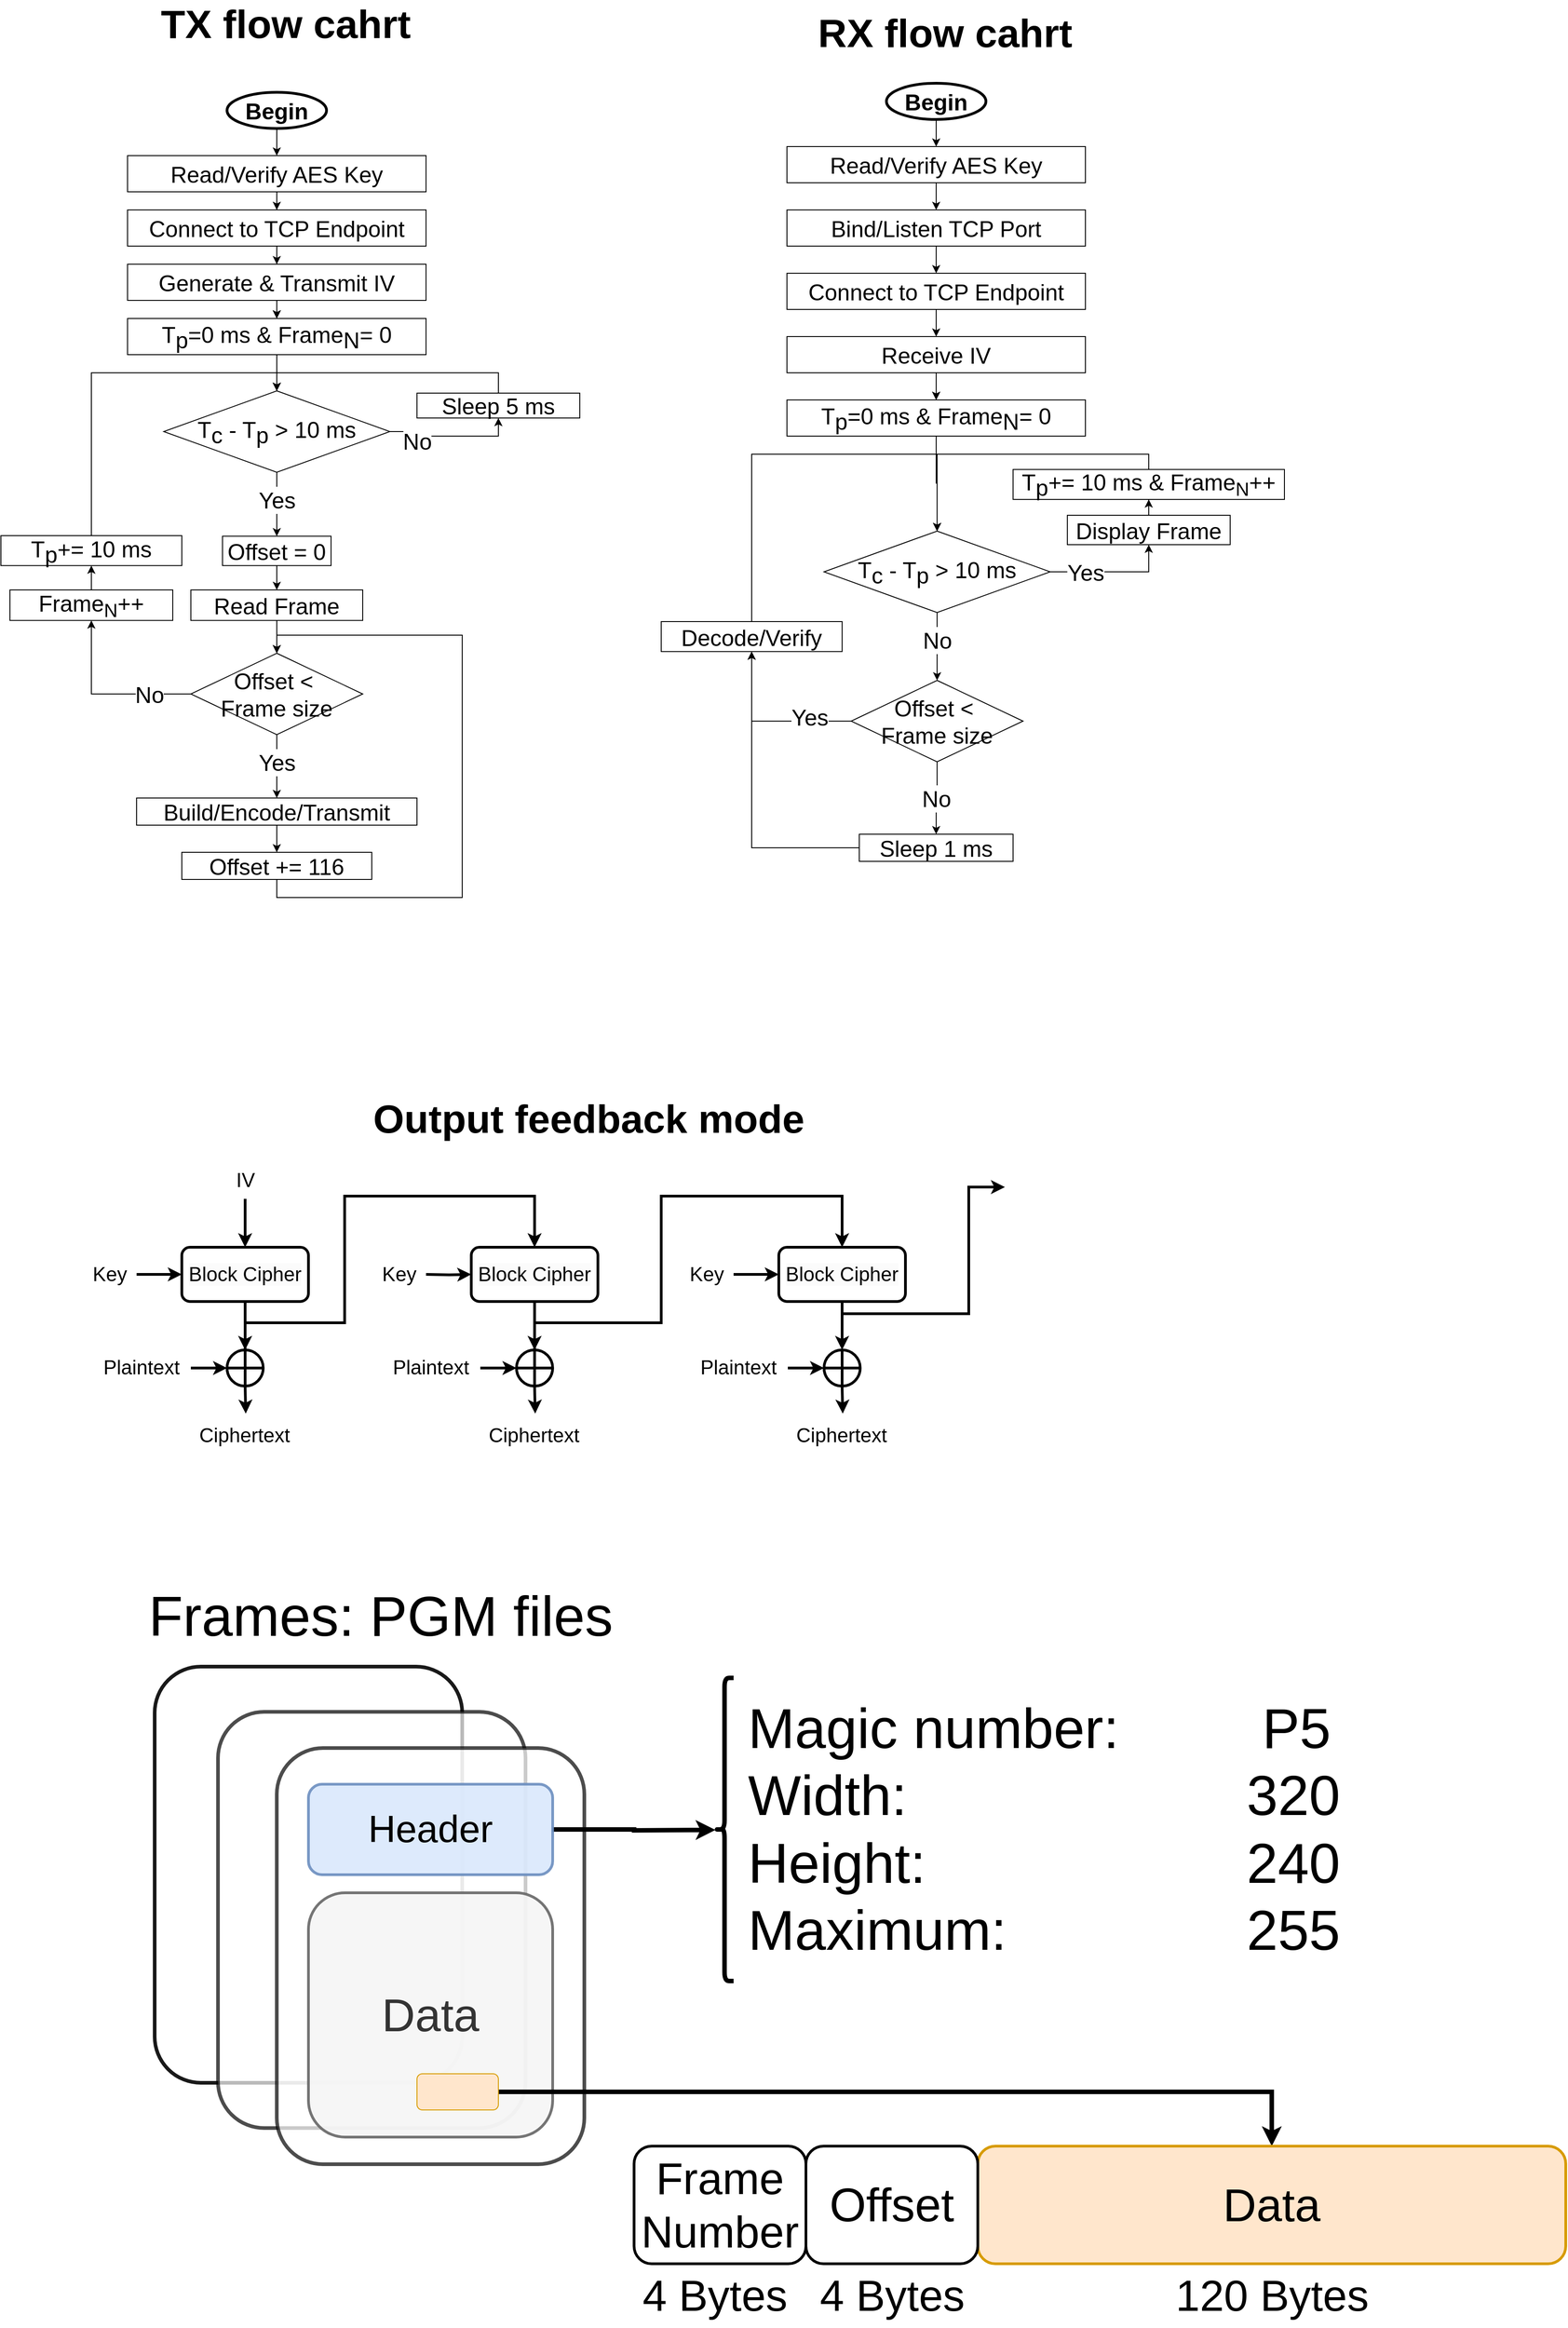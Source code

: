 <mxfile version="24.6.2" type="github">
  <diagram id="C5RBs43oDa-KdzZeNtuy" name="Page-1">
    <mxGraphModel dx="3280" dy="3252" grid="1" gridSize="10" guides="1" tooltips="1" connect="1" arrows="1" fold="1" page="1" pageScale="1" pageWidth="827" pageHeight="1169" math="0" shadow="0">
      <root>
        <mxCell id="WIyWlLk6GJQsqaUBKTNV-0" />
        <mxCell id="WIyWlLk6GJQsqaUBKTNV-1" parent="WIyWlLk6GJQsqaUBKTNV-0" />
        <mxCell id="9ebifKDBvj5PMloUpHeM-3" value="" style="edgeStyle=orthogonalEdgeStyle;rounded=0;orthogonalLoop=1;jettySize=auto;html=1;fontSize=25;" edge="1" parent="WIyWlLk6GJQsqaUBKTNV-1" source="9ebifKDBvj5PMloUpHeM-1" target="9ebifKDBvj5PMloUpHeM-2">
          <mxGeometry relative="1" as="geometry" />
        </mxCell>
        <mxCell id="9ebifKDBvj5PMloUpHeM-1" value="&lt;b&gt;Begin&lt;/b&gt;" style="ellipse;whiteSpace=wrap;html=1;fontSize=25;strokeWidth=3;" vertex="1" parent="WIyWlLk6GJQsqaUBKTNV-1">
          <mxGeometry x="470" y="-20" width="110" height="40" as="geometry" />
        </mxCell>
        <mxCell id="9ebifKDBvj5PMloUpHeM-5" value="" style="edgeStyle=orthogonalEdgeStyle;rounded=0;orthogonalLoop=1;jettySize=auto;html=1;fontSize=25;" edge="1" parent="WIyWlLk6GJQsqaUBKTNV-1" source="9ebifKDBvj5PMloUpHeM-2" target="9ebifKDBvj5PMloUpHeM-4">
          <mxGeometry relative="1" as="geometry" />
        </mxCell>
        <mxCell id="9ebifKDBvj5PMloUpHeM-2" value="Read/Verify AES Key" style="whiteSpace=wrap;html=1;fontSize=25;" vertex="1" parent="WIyWlLk6GJQsqaUBKTNV-1">
          <mxGeometry x="360" y="50" width="330" height="40" as="geometry" />
        </mxCell>
        <mxCell id="9ebifKDBvj5PMloUpHeM-8" value="" style="edgeStyle=orthogonalEdgeStyle;rounded=0;orthogonalLoop=1;jettySize=auto;html=1;fontSize=25;" edge="1" parent="WIyWlLk6GJQsqaUBKTNV-1" source="9ebifKDBvj5PMloUpHeM-4" target="9ebifKDBvj5PMloUpHeM-7">
          <mxGeometry relative="1" as="geometry" />
        </mxCell>
        <mxCell id="9ebifKDBvj5PMloUpHeM-4" value="Connect to TCP Endpoint" style="whiteSpace=wrap;html=1;fontSize=25;" vertex="1" parent="WIyWlLk6GJQsqaUBKTNV-1">
          <mxGeometry x="360" y="110" width="330" height="40" as="geometry" />
        </mxCell>
        <mxCell id="9ebifKDBvj5PMloUpHeM-10" value="" style="edgeStyle=orthogonalEdgeStyle;rounded=0;orthogonalLoop=1;jettySize=auto;html=1;fontSize=25;" edge="1" parent="WIyWlLk6GJQsqaUBKTNV-1" source="9ebifKDBvj5PMloUpHeM-7" target="9ebifKDBvj5PMloUpHeM-9">
          <mxGeometry relative="1" as="geometry" />
        </mxCell>
        <mxCell id="9ebifKDBvj5PMloUpHeM-37" value="" style="edgeStyle=orthogonalEdgeStyle;rounded=0;orthogonalLoop=1;jettySize=auto;html=1;fontSize=25;" edge="1" parent="WIyWlLk6GJQsqaUBKTNV-1" source="9ebifKDBvj5PMloUpHeM-7" target="9ebifKDBvj5PMloUpHeM-9">
          <mxGeometry relative="1" as="geometry" />
        </mxCell>
        <mxCell id="9ebifKDBvj5PMloUpHeM-7" value="&lt;div style=&quot;font-size: 25px;&quot;&gt;Generate &amp;amp; Transmit IV&lt;br style=&quot;font-size: 25px;&quot;&gt;&lt;/div&gt;" style="whiteSpace=wrap;html=1;fontSize=25;" vertex="1" parent="WIyWlLk6GJQsqaUBKTNV-1">
          <mxGeometry x="360" y="170" width="330" height="40" as="geometry" />
        </mxCell>
        <mxCell id="9ebifKDBvj5PMloUpHeM-12" value="" style="edgeStyle=orthogonalEdgeStyle;rounded=0;orthogonalLoop=1;jettySize=auto;html=1;fontSize=25;" edge="1" parent="WIyWlLk6GJQsqaUBKTNV-1" source="9ebifKDBvj5PMloUpHeM-9" target="9ebifKDBvj5PMloUpHeM-11">
          <mxGeometry relative="1" as="geometry" />
        </mxCell>
        <mxCell id="9ebifKDBvj5PMloUpHeM-9" value="T&lt;sub style=&quot;font-size: 25px;&quot;&gt;p&lt;/sub&gt;=0 ms &amp;amp; Frame&lt;sub style=&quot;font-size: 25px;&quot;&gt;N&lt;/sub&gt;= 0" style="whiteSpace=wrap;html=1;fontSize=25;" vertex="1" parent="WIyWlLk6GJQsqaUBKTNV-1">
          <mxGeometry x="360" y="230" width="330" height="40" as="geometry" />
        </mxCell>
        <mxCell id="9ebifKDBvj5PMloUpHeM-15" value="" style="edgeStyle=orthogonalEdgeStyle;rounded=0;orthogonalLoop=1;jettySize=auto;html=1;entryX=0.5;entryY=1;entryDx=0;entryDy=0;fontSize=25;" edge="1" parent="WIyWlLk6GJQsqaUBKTNV-1" source="9ebifKDBvj5PMloUpHeM-11" target="9ebifKDBvj5PMloUpHeM-14">
          <mxGeometry relative="1" as="geometry" />
        </mxCell>
        <mxCell id="9ebifKDBvj5PMloUpHeM-41" style="edgeStyle=orthogonalEdgeStyle;rounded=0;orthogonalLoop=1;jettySize=auto;html=1;exitX=0.5;exitY=1;exitDx=0;exitDy=0;" edge="1" parent="WIyWlLk6GJQsqaUBKTNV-1" source="9ebifKDBvj5PMloUpHeM-11" target="9ebifKDBvj5PMloUpHeM-17">
          <mxGeometry relative="1" as="geometry" />
        </mxCell>
        <mxCell id="9ebifKDBvj5PMloUpHeM-11" value="&lt;font style=&quot;font-size: 25px;&quot;&gt;T&lt;sub style=&quot;font-size: 25px;&quot;&gt;c&amp;nbsp;&lt;/sub&gt;- T&lt;sub style=&quot;font-size: 25px;&quot;&gt;p&amp;nbsp;&lt;/sub&gt;&amp;gt; 10 ms&lt;/font&gt;" style="rhombus;whiteSpace=wrap;html=1;fontSize=25;" vertex="1" parent="WIyWlLk6GJQsqaUBKTNV-1">
          <mxGeometry x="400" y="310" width="250" height="90" as="geometry" />
        </mxCell>
        <mxCell id="9ebifKDBvj5PMloUpHeM-16" style="edgeStyle=orthogonalEdgeStyle;rounded=0;orthogonalLoop=1;jettySize=auto;html=1;entryX=0.5;entryY=0;entryDx=0;entryDy=0;fontSize=25;exitX=0.5;exitY=0;exitDx=0;exitDy=0;" edge="1" parent="WIyWlLk6GJQsqaUBKTNV-1" source="9ebifKDBvj5PMloUpHeM-14" target="9ebifKDBvj5PMloUpHeM-11">
          <mxGeometry relative="1" as="geometry">
            <mxPoint x="530" y="290" as="targetPoint" />
            <Array as="points">
              <mxPoint x="770" y="290" />
              <mxPoint x="525" y="290" />
            </Array>
          </mxGeometry>
        </mxCell>
        <mxCell id="9ebifKDBvj5PMloUpHeM-14" value="Sleep 5 ms" style="whiteSpace=wrap;html=1;fontSize=25;" vertex="1" parent="WIyWlLk6GJQsqaUBKTNV-1">
          <mxGeometry x="680" y="312.5" width="180" height="27.5" as="geometry" />
        </mxCell>
        <mxCell id="9ebifKDBvj5PMloUpHeM-20" value="" style="edgeStyle=orthogonalEdgeStyle;rounded=0;orthogonalLoop=1;jettySize=auto;html=1;fontSize=25;" edge="1" parent="WIyWlLk6GJQsqaUBKTNV-1" source="9ebifKDBvj5PMloUpHeM-17" target="9ebifKDBvj5PMloUpHeM-19">
          <mxGeometry relative="1" as="geometry" />
        </mxCell>
        <mxCell id="9ebifKDBvj5PMloUpHeM-17" value="Offset = 0" style="whiteSpace=wrap;html=1;fontSize=25;" vertex="1" parent="WIyWlLk6GJQsqaUBKTNV-1">
          <mxGeometry x="465" y="470.63" width="120" height="32.5" as="geometry" />
        </mxCell>
        <mxCell id="9ebifKDBvj5PMloUpHeM-22" value="" style="edgeStyle=orthogonalEdgeStyle;rounded=0;orthogonalLoop=1;jettySize=auto;html=1;fontSize=25;" edge="1" parent="WIyWlLk6GJQsqaUBKTNV-1" source="9ebifKDBvj5PMloUpHeM-19" target="9ebifKDBvj5PMloUpHeM-21">
          <mxGeometry relative="1" as="geometry" />
        </mxCell>
        <mxCell id="9ebifKDBvj5PMloUpHeM-19" value="Read Frame" style="whiteSpace=wrap;html=1;fontSize=25;" vertex="1" parent="WIyWlLk6GJQsqaUBKTNV-1">
          <mxGeometry x="430" y="530" width="190" height="33.75" as="geometry" />
        </mxCell>
        <mxCell id="9ebifKDBvj5PMloUpHeM-24" value="" style="edgeStyle=orthogonalEdgeStyle;rounded=0;orthogonalLoop=1;jettySize=auto;html=1;entryX=0.5;entryY=1;entryDx=0;entryDy=0;fontSize=25;" edge="1" parent="WIyWlLk6GJQsqaUBKTNV-1" source="9ebifKDBvj5PMloUpHeM-21" target="9ebifKDBvj5PMloUpHeM-23">
          <mxGeometry relative="1" as="geometry" />
        </mxCell>
        <mxCell id="9ebifKDBvj5PMloUpHeM-29" value="" style="edgeStyle=orthogonalEdgeStyle;rounded=0;orthogonalLoop=1;jettySize=auto;html=1;fontSize=25;" edge="1" parent="WIyWlLk6GJQsqaUBKTNV-1" source="9ebifKDBvj5PMloUpHeM-21" target="9ebifKDBvj5PMloUpHeM-28">
          <mxGeometry relative="1" as="geometry" />
        </mxCell>
        <mxCell id="9ebifKDBvj5PMloUpHeM-21" value="Offset &amp;lt;&amp;nbsp;&lt;div&gt;Frame size&lt;/div&gt;" style="rhombus;whiteSpace=wrap;html=1;fontSize=25;" vertex="1" parent="WIyWlLk6GJQsqaUBKTNV-1">
          <mxGeometry x="430" y="600" width="190" height="90" as="geometry" />
        </mxCell>
        <mxCell id="9ebifKDBvj5PMloUpHeM-26" value="" style="edgeStyle=orthogonalEdgeStyle;rounded=0;orthogonalLoop=1;jettySize=auto;html=1;fontSize=25;" edge="1" parent="WIyWlLk6GJQsqaUBKTNV-1" source="9ebifKDBvj5PMloUpHeM-23" target="9ebifKDBvj5PMloUpHeM-25">
          <mxGeometry relative="1" as="geometry" />
        </mxCell>
        <mxCell id="9ebifKDBvj5PMloUpHeM-23" value="Frame&lt;span style=&quot;font-size: 25px;&quot;&gt;&lt;sub&gt;N&lt;/sub&gt;&lt;/span&gt;++" style="whiteSpace=wrap;html=1;fontSize=25;" vertex="1" parent="WIyWlLk6GJQsqaUBKTNV-1">
          <mxGeometry x="230" y="530" width="180" height="33.75" as="geometry" />
        </mxCell>
        <mxCell id="9ebifKDBvj5PMloUpHeM-27" style="edgeStyle=orthogonalEdgeStyle;rounded=0;orthogonalLoop=1;jettySize=auto;html=1;entryX=0.5;entryY=0;entryDx=0;entryDy=0;exitX=0.5;exitY=0;exitDx=0;exitDy=0;fontSize=25;" edge="1" parent="WIyWlLk6GJQsqaUBKTNV-1" source="9ebifKDBvj5PMloUpHeM-25" target="9ebifKDBvj5PMloUpHeM-11">
          <mxGeometry relative="1" as="geometry">
            <Array as="points">
              <mxPoint x="320" y="290" />
              <mxPoint x="525" y="290" />
            </Array>
          </mxGeometry>
        </mxCell>
        <mxCell id="9ebifKDBvj5PMloUpHeM-25" value="T&lt;sub style=&quot;font-size: 25px;&quot;&gt;p&lt;/sub&gt;+= 10 ms" style="whiteSpace=wrap;html=1;fontSize=25;" vertex="1" parent="WIyWlLk6GJQsqaUBKTNV-1">
          <mxGeometry x="220" y="470" width="200" height="33.13" as="geometry" />
        </mxCell>
        <mxCell id="9ebifKDBvj5PMloUpHeM-31" value="" style="edgeStyle=orthogonalEdgeStyle;rounded=0;orthogonalLoop=1;jettySize=auto;html=1;fontSize=25;" edge="1" parent="WIyWlLk6GJQsqaUBKTNV-1" source="9ebifKDBvj5PMloUpHeM-28" target="9ebifKDBvj5PMloUpHeM-30">
          <mxGeometry relative="1" as="geometry" />
        </mxCell>
        <mxCell id="9ebifKDBvj5PMloUpHeM-28" value="Build/Encode/Transmit" style="whiteSpace=wrap;html=1;fontSize=25;" vertex="1" parent="WIyWlLk6GJQsqaUBKTNV-1">
          <mxGeometry x="370" y="760" width="310" height="30" as="geometry" />
        </mxCell>
        <mxCell id="9ebifKDBvj5PMloUpHeM-32" style="edgeStyle=orthogonalEdgeStyle;rounded=0;orthogonalLoop=1;jettySize=auto;html=1;entryX=0.5;entryY=0;entryDx=0;entryDy=0;fontSize=25;exitX=0.5;exitY=1;exitDx=0;exitDy=0;" edge="1" parent="WIyWlLk6GJQsqaUBKTNV-1" source="9ebifKDBvj5PMloUpHeM-30" target="9ebifKDBvj5PMloUpHeM-21">
          <mxGeometry relative="1" as="geometry">
            <Array as="points">
              <mxPoint x="525" y="870" />
              <mxPoint x="730" y="870" />
              <mxPoint x="730" y="580" />
              <mxPoint x="525" y="580" />
            </Array>
          </mxGeometry>
        </mxCell>
        <mxCell id="9ebifKDBvj5PMloUpHeM-30" value="Offset += 116" style="whiteSpace=wrap;html=1;fontSize=25;" vertex="1" parent="WIyWlLk6GJQsqaUBKTNV-1">
          <mxGeometry x="420" y="820" width="210" height="30" as="geometry" />
        </mxCell>
        <mxCell id="9ebifKDBvj5PMloUpHeM-33" value="No" style="text;html=1;align=center;verticalAlign=middle;resizable=0;points=[];autosize=1;strokeColor=none;fillColor=none;fontSize=25;labelBackgroundColor=default;" vertex="1" parent="WIyWlLk6GJQsqaUBKTNV-1">
          <mxGeometry x="354" y="625" width="60" height="40" as="geometry" />
        </mxCell>
        <mxCell id="9ebifKDBvj5PMloUpHeM-34" value="&lt;font style=&quot;font-size: 25px;&quot;&gt;No&lt;/font&gt;" style="text;html=1;align=center;verticalAlign=middle;resizable=0;points=[];autosize=1;strokeColor=none;fillColor=none;fontSize=25;labelBackgroundColor=default;" vertex="1" parent="WIyWlLk6GJQsqaUBKTNV-1">
          <mxGeometry x="650" y="345" width="60" height="40" as="geometry" />
        </mxCell>
        <mxCell id="9ebifKDBvj5PMloUpHeM-36" value="Yes" style="text;html=1;align=center;verticalAlign=middle;resizable=0;points=[];autosize=1;strokeColor=none;fillColor=none;fontSize=25;labelBackgroundColor=default;" vertex="1" parent="WIyWlLk6GJQsqaUBKTNV-1">
          <mxGeometry x="495" y="700" width="60" height="40" as="geometry" />
        </mxCell>
        <mxCell id="9ebifKDBvj5PMloUpHeM-35" value="&lt;font style=&quot;font-size: 25px;&quot;&gt;Yes&lt;/font&gt;" style="text;html=1;align=center;verticalAlign=middle;resizable=0;points=[];autosize=1;strokeColor=none;fillColor=none;fontSize=25;labelBackgroundColor=default;" vertex="1" parent="WIyWlLk6GJQsqaUBKTNV-1">
          <mxGeometry x="495" y="410" width="60" height="40" as="geometry" />
        </mxCell>
        <mxCell id="9ebifKDBvj5PMloUpHeM-42" value="&lt;font style=&quot;font-size: 44px;&quot;&gt;&lt;b&gt;TX flow cahrt&lt;/b&gt;&lt;/font&gt;" style="text;html=1;align=center;verticalAlign=middle;whiteSpace=wrap;rounded=0;" vertex="1" parent="WIyWlLk6GJQsqaUBKTNV-1">
          <mxGeometry x="370" y="-110" width="330" height="30" as="geometry" />
        </mxCell>
        <mxCell id="9ebifKDBvj5PMloUpHeM-43" value="" style="edgeStyle=orthogonalEdgeStyle;rounded=0;orthogonalLoop=1;jettySize=auto;html=1;fontSize=25;" edge="1" parent="WIyWlLk6GJQsqaUBKTNV-1" source="9ebifKDBvj5PMloUpHeM-44" target="9ebifKDBvj5PMloUpHeM-46">
          <mxGeometry relative="1" as="geometry" />
        </mxCell>
        <mxCell id="9ebifKDBvj5PMloUpHeM-44" value="&lt;b&gt;Begin&lt;/b&gt;" style="ellipse;whiteSpace=wrap;html=1;fontSize=25;strokeWidth=3;" vertex="1" parent="WIyWlLk6GJQsqaUBKTNV-1">
          <mxGeometry x="1199" y="-30" width="110" height="40" as="geometry" />
        </mxCell>
        <mxCell id="9ebifKDBvj5PMloUpHeM-83" value="" style="edgeStyle=orthogonalEdgeStyle;rounded=0;orthogonalLoop=1;jettySize=auto;html=1;" edge="1" parent="WIyWlLk6GJQsqaUBKTNV-1" source="9ebifKDBvj5PMloUpHeM-46" target="9ebifKDBvj5PMloUpHeM-82">
          <mxGeometry relative="1" as="geometry" />
        </mxCell>
        <mxCell id="9ebifKDBvj5PMloUpHeM-46" value="Read/Verify AES Key" style="whiteSpace=wrap;html=1;fontSize=25;" vertex="1" parent="WIyWlLk6GJQsqaUBKTNV-1">
          <mxGeometry x="1089" y="40" width="330" height="40" as="geometry" />
        </mxCell>
        <mxCell id="9ebifKDBvj5PMloUpHeM-47" value="" style="edgeStyle=orthogonalEdgeStyle;rounded=0;orthogonalLoop=1;jettySize=auto;html=1;fontSize=25;" edge="1" parent="WIyWlLk6GJQsqaUBKTNV-1" source="9ebifKDBvj5PMloUpHeM-48" target="9ebifKDBvj5PMloUpHeM-51">
          <mxGeometry relative="1" as="geometry" />
        </mxCell>
        <mxCell id="9ebifKDBvj5PMloUpHeM-48" value="Connect to TCP Endpoint" style="whiteSpace=wrap;html=1;fontSize=25;" vertex="1" parent="WIyWlLk6GJQsqaUBKTNV-1">
          <mxGeometry x="1089" y="180" width="330" height="40" as="geometry" />
        </mxCell>
        <mxCell id="9ebifKDBvj5PMloUpHeM-49" value="" style="edgeStyle=orthogonalEdgeStyle;rounded=0;orthogonalLoop=1;jettySize=auto;html=1;fontSize=25;" edge="1" parent="WIyWlLk6GJQsqaUBKTNV-1" source="9ebifKDBvj5PMloUpHeM-51" target="9ebifKDBvj5PMloUpHeM-53">
          <mxGeometry relative="1" as="geometry" />
        </mxCell>
        <mxCell id="9ebifKDBvj5PMloUpHeM-50" value="" style="edgeStyle=orthogonalEdgeStyle;rounded=0;orthogonalLoop=1;jettySize=auto;html=1;fontSize=25;" edge="1" parent="WIyWlLk6GJQsqaUBKTNV-1" source="9ebifKDBvj5PMloUpHeM-51" target="9ebifKDBvj5PMloUpHeM-53">
          <mxGeometry relative="1" as="geometry" />
        </mxCell>
        <mxCell id="9ebifKDBvj5PMloUpHeM-51" value="&lt;div style=&quot;font-size: 25px;&quot;&gt;Receive IV&lt;br style=&quot;font-size: 25px;&quot;&gt;&lt;/div&gt;" style="whiteSpace=wrap;html=1;fontSize=25;" vertex="1" parent="WIyWlLk6GJQsqaUBKTNV-1">
          <mxGeometry x="1089" y="250" width="330" height="40" as="geometry" />
        </mxCell>
        <mxCell id="9ebifKDBvj5PMloUpHeM-52" value="" style="edgeStyle=orthogonalEdgeStyle;rounded=0;orthogonalLoop=1;jettySize=auto;html=1;fontSize=25;" edge="1" parent="WIyWlLk6GJQsqaUBKTNV-1" source="9ebifKDBvj5PMloUpHeM-53" target="9ebifKDBvj5PMloUpHeM-56">
          <mxGeometry relative="1" as="geometry">
            <Array as="points">
              <mxPoint x="1254" y="412" />
              <mxPoint x="1255" y="412" />
            </Array>
          </mxGeometry>
        </mxCell>
        <mxCell id="9ebifKDBvj5PMloUpHeM-53" value="T&lt;sub style=&quot;font-size: 25px;&quot;&gt;p&lt;/sub&gt;=0 ms &amp;amp; Frame&lt;sub style=&quot;font-size: 25px;&quot;&gt;N&lt;/sub&gt;= 0" style="whiteSpace=wrap;html=1;fontSize=25;" vertex="1" parent="WIyWlLk6GJQsqaUBKTNV-1">
          <mxGeometry x="1089" y="320" width="330" height="40" as="geometry" />
        </mxCell>
        <mxCell id="9ebifKDBvj5PMloUpHeM-54" value="" style="edgeStyle=orthogonalEdgeStyle;rounded=0;orthogonalLoop=1;jettySize=auto;html=1;entryX=0.5;entryY=1;entryDx=0;entryDy=0;fontSize=25;" edge="1" parent="WIyWlLk6GJQsqaUBKTNV-1" source="9ebifKDBvj5PMloUpHeM-56" target="9ebifKDBvj5PMloUpHeM-58">
          <mxGeometry relative="1" as="geometry" />
        </mxCell>
        <mxCell id="9ebifKDBvj5PMloUpHeM-55" style="edgeStyle=orthogonalEdgeStyle;rounded=0;orthogonalLoop=1;jettySize=auto;html=1;exitX=0.5;exitY=1;exitDx=0;exitDy=0;entryX=0.5;entryY=0;entryDx=0;entryDy=0;" edge="1" parent="WIyWlLk6GJQsqaUBKTNV-1" source="9ebifKDBvj5PMloUpHeM-56" target="9ebifKDBvj5PMloUpHeM-65">
          <mxGeometry relative="1" as="geometry">
            <mxPoint x="1255" y="625.63" as="targetPoint" />
          </mxGeometry>
        </mxCell>
        <mxCell id="9ebifKDBvj5PMloUpHeM-56" value="&lt;font style=&quot;font-size: 25px;&quot;&gt;T&lt;sub style=&quot;font-size: 25px;&quot;&gt;c&amp;nbsp;&lt;/sub&gt;- T&lt;sub style=&quot;font-size: 25px;&quot;&gt;p&amp;nbsp;&lt;/sub&gt;&amp;gt; 10 ms&lt;/font&gt;" style="rhombus;whiteSpace=wrap;html=1;fontSize=25;" vertex="1" parent="WIyWlLk6GJQsqaUBKTNV-1">
          <mxGeometry x="1130" y="465" width="250" height="90" as="geometry" />
        </mxCell>
        <mxCell id="9ebifKDBvj5PMloUpHeM-57" style="edgeStyle=orthogonalEdgeStyle;rounded=0;orthogonalLoop=1;jettySize=auto;html=1;entryX=0.5;entryY=0;entryDx=0;entryDy=0;fontSize=25;exitX=0.5;exitY=0;exitDx=0;exitDy=0;" edge="1" parent="WIyWlLk6GJQsqaUBKTNV-1" source="9ebifKDBvj5PMloUpHeM-86" target="9ebifKDBvj5PMloUpHeM-56">
          <mxGeometry relative="1" as="geometry">
            <mxPoint x="1260" y="445" as="targetPoint" />
            <Array as="points">
              <mxPoint x="1489" y="380" />
              <mxPoint x="1255" y="380" />
            </Array>
          </mxGeometry>
        </mxCell>
        <mxCell id="9ebifKDBvj5PMloUpHeM-88" value="" style="edgeStyle=orthogonalEdgeStyle;rounded=0;orthogonalLoop=1;jettySize=auto;html=1;" edge="1" parent="WIyWlLk6GJQsqaUBKTNV-1" source="9ebifKDBvj5PMloUpHeM-58" target="9ebifKDBvj5PMloUpHeM-86">
          <mxGeometry relative="1" as="geometry" />
        </mxCell>
        <mxCell id="9ebifKDBvj5PMloUpHeM-58" value="Display Frame" style="whiteSpace=wrap;html=1;fontSize=25;" vertex="1" parent="WIyWlLk6GJQsqaUBKTNV-1">
          <mxGeometry x="1399" y="447.5" width="180" height="32.5" as="geometry" />
        </mxCell>
        <mxCell id="9ebifKDBvj5PMloUpHeM-61" value="" style="edgeStyle=orthogonalEdgeStyle;rounded=0;orthogonalLoop=1;jettySize=auto;html=1;fontSize=25;" edge="1" parent="WIyWlLk6GJQsqaUBKTNV-1" target="9ebifKDBvj5PMloUpHeM-65">
          <mxGeometry relative="1" as="geometry">
            <mxPoint x="1255" y="718.75" as="sourcePoint" />
          </mxGeometry>
        </mxCell>
        <mxCell id="9ebifKDBvj5PMloUpHeM-64" value="" style="edgeStyle=orthogonalEdgeStyle;rounded=0;orthogonalLoop=1;jettySize=auto;html=1;fontSize=25;" edge="1" parent="WIyWlLk6GJQsqaUBKTNV-1" source="9ebifKDBvj5PMloUpHeM-65" target="9ebifKDBvj5PMloUpHeM-71">
          <mxGeometry relative="1" as="geometry" />
        </mxCell>
        <mxCell id="9ebifKDBvj5PMloUpHeM-89" style="edgeStyle=orthogonalEdgeStyle;rounded=0;orthogonalLoop=1;jettySize=auto;html=1;exitX=0;exitY=0.5;exitDx=0;exitDy=0;entryX=0.5;entryY=1;entryDx=0;entryDy=0;" edge="1" parent="WIyWlLk6GJQsqaUBKTNV-1" source="9ebifKDBvj5PMloUpHeM-65" target="9ebifKDBvj5PMloUpHeM-69">
          <mxGeometry relative="1" as="geometry" />
        </mxCell>
        <mxCell id="9ebifKDBvj5PMloUpHeM-65" value="Offset &amp;lt;&amp;nbsp;&lt;div&gt;Frame size&lt;/div&gt;" style="rhombus;whiteSpace=wrap;html=1;fontSize=25;" vertex="1" parent="WIyWlLk6GJQsqaUBKTNV-1">
          <mxGeometry x="1160" y="630" width="190" height="90" as="geometry" />
        </mxCell>
        <mxCell id="9ebifKDBvj5PMloUpHeM-68" style="edgeStyle=orthogonalEdgeStyle;rounded=0;orthogonalLoop=1;jettySize=auto;html=1;entryX=0.5;entryY=0;entryDx=0;entryDy=0;exitX=0.5;exitY=0;exitDx=0;exitDy=0;fontSize=25;" edge="1" parent="WIyWlLk6GJQsqaUBKTNV-1" source="9ebifKDBvj5PMloUpHeM-69" target="9ebifKDBvj5PMloUpHeM-56">
          <mxGeometry relative="1" as="geometry">
            <Array as="points">
              <mxPoint x="1050" y="380" />
              <mxPoint x="1255" y="380" />
            </Array>
          </mxGeometry>
        </mxCell>
        <mxCell id="9ebifKDBvj5PMloUpHeM-69" value="Decode/Verify" style="whiteSpace=wrap;html=1;fontSize=25;" vertex="1" parent="WIyWlLk6GJQsqaUBKTNV-1">
          <mxGeometry x="950" y="565" width="200" height="33.13" as="geometry" />
        </mxCell>
        <mxCell id="9ebifKDBvj5PMloUpHeM-90" style="edgeStyle=orthogonalEdgeStyle;rounded=0;orthogonalLoop=1;jettySize=auto;html=1;entryX=0.5;entryY=1;entryDx=0;entryDy=0;" edge="1" parent="WIyWlLk6GJQsqaUBKTNV-1" source="9ebifKDBvj5PMloUpHeM-71" target="9ebifKDBvj5PMloUpHeM-69">
          <mxGeometry relative="1" as="geometry" />
        </mxCell>
        <mxCell id="9ebifKDBvj5PMloUpHeM-71" value="Sleep 1 ms" style="whiteSpace=wrap;html=1;fontSize=25;" vertex="1" parent="WIyWlLk6GJQsqaUBKTNV-1">
          <mxGeometry x="1169" y="800" width="170" height="30" as="geometry" />
        </mxCell>
        <mxCell id="9ebifKDBvj5PMloUpHeM-74" value="Yes" style="text;html=1;align=center;verticalAlign=middle;resizable=0;points=[];autosize=1;strokeColor=none;fillColor=none;fontSize=25;labelBackgroundColor=default;" vertex="1" parent="WIyWlLk6GJQsqaUBKTNV-1">
          <mxGeometry x="1084" y="650" width="60" height="40" as="geometry" />
        </mxCell>
        <mxCell id="9ebifKDBvj5PMloUpHeM-75" value="&lt;font style=&quot;font-size: 25px;&quot;&gt;Yes&lt;/font&gt;" style="text;html=1;align=center;verticalAlign=middle;resizable=0;points=[];autosize=1;strokeColor=none;fillColor=none;fontSize=25;labelBackgroundColor=default;" vertex="1" parent="WIyWlLk6GJQsqaUBKTNV-1">
          <mxGeometry x="1389" y="490" width="60" height="40" as="geometry" />
        </mxCell>
        <mxCell id="9ebifKDBvj5PMloUpHeM-76" value="No" style="text;html=1;align=center;verticalAlign=middle;resizable=0;points=[];autosize=1;strokeColor=none;fillColor=none;fontSize=25;labelBackgroundColor=default;" vertex="1" parent="WIyWlLk6GJQsqaUBKTNV-1">
          <mxGeometry x="1224" y="740" width="60" height="40" as="geometry" />
        </mxCell>
        <mxCell id="9ebifKDBvj5PMloUpHeM-77" value="&lt;font style=&quot;font-size: 25px;&quot;&gt;No&lt;/font&gt;" style="text;html=1;align=center;verticalAlign=middle;resizable=0;points=[];autosize=1;strokeColor=none;fillColor=none;fontSize=25;labelBackgroundColor=default;" vertex="1" parent="WIyWlLk6GJQsqaUBKTNV-1">
          <mxGeometry x="1225" y="565" width="60" height="40" as="geometry" />
        </mxCell>
        <mxCell id="9ebifKDBvj5PMloUpHeM-78" value="&lt;font style=&quot;font-size: 44px;&quot;&gt;&lt;b&gt;RX flow cahrt&lt;/b&gt;&lt;/font&gt;" style="text;html=1;align=center;verticalAlign=middle;whiteSpace=wrap;rounded=0;" vertex="1" parent="WIyWlLk6GJQsqaUBKTNV-1">
          <mxGeometry x="1099" y="-100" width="330" height="30" as="geometry" />
        </mxCell>
        <mxCell id="9ebifKDBvj5PMloUpHeM-85" style="edgeStyle=orthogonalEdgeStyle;rounded=0;orthogonalLoop=1;jettySize=auto;html=1;exitX=0.5;exitY=1;exitDx=0;exitDy=0;entryX=0.5;entryY=0;entryDx=0;entryDy=0;" edge="1" parent="WIyWlLk6GJQsqaUBKTNV-1" source="9ebifKDBvj5PMloUpHeM-82" target="9ebifKDBvj5PMloUpHeM-48">
          <mxGeometry relative="1" as="geometry" />
        </mxCell>
        <mxCell id="9ebifKDBvj5PMloUpHeM-82" value="Bind/Listen TCP Port" style="whiteSpace=wrap;html=1;fontSize=25;" vertex="1" parent="WIyWlLk6GJQsqaUBKTNV-1">
          <mxGeometry x="1089" y="110" width="330" height="40" as="geometry" />
        </mxCell>
        <mxCell id="9ebifKDBvj5PMloUpHeM-86" value="T&lt;sub style=&quot;font-size: 25px;&quot;&gt;p&lt;/sub&gt;+= 10 ms &amp;amp; Frame&lt;sub&gt;N&lt;/sub&gt;++" style="whiteSpace=wrap;html=1;fontSize=25;" vertex="1" parent="WIyWlLk6GJQsqaUBKTNV-1">
          <mxGeometry x="1339" y="396.87" width="300" height="33.13" as="geometry" />
        </mxCell>
        <mxCell id="9ebifKDBvj5PMloUpHeM-97" value="" style="edgeStyle=orthogonalEdgeStyle;rounded=0;orthogonalLoop=1;jettySize=auto;html=1;fontSize=22;entryX=0.5;entryY=0;entryDx=0;entryDy=0;strokeWidth=3;" edge="1" parent="WIyWlLk6GJQsqaUBKTNV-1" source="9ebifKDBvj5PMloUpHeM-92" target="9ebifKDBvj5PMloUpHeM-106">
          <mxGeometry relative="1" as="geometry">
            <mxPoint x="490.0" y="1263.0" as="targetPoint" />
          </mxGeometry>
        </mxCell>
        <mxCell id="9ebifKDBvj5PMloUpHeM-92" value="IV" style="text;html=1;align=center;verticalAlign=middle;resizable=0;points=[];autosize=1;strokeColor=none;fillColor=none;fontSize=22;strokeWidth=3;" vertex="1" parent="WIyWlLk6GJQsqaUBKTNV-1">
          <mxGeometry x="470" y="1163" width="40" height="40" as="geometry" />
        </mxCell>
        <mxCell id="9ebifKDBvj5PMloUpHeM-103" style="edgeStyle=orthogonalEdgeStyle;rounded=0;orthogonalLoop=1;jettySize=auto;html=1;entryX=0;entryY=0.5;entryDx=0;entryDy=0;fontSize=22;strokeWidth=3;" edge="1" parent="WIyWlLk6GJQsqaUBKTNV-1" source="9ebifKDBvj5PMloUpHeM-93" target="9ebifKDBvj5PMloUpHeM-106">
          <mxGeometry relative="1" as="geometry">
            <mxPoint x="420.0" y="1286.5" as="targetPoint" />
          </mxGeometry>
        </mxCell>
        <mxCell id="9ebifKDBvj5PMloUpHeM-93" value="Key" style="text;html=1;align=center;verticalAlign=middle;resizable=0;points=[];autosize=1;strokeColor=none;fillColor=none;fontSize=22;strokeWidth=3;" vertex="1" parent="WIyWlLk6GJQsqaUBKTNV-1">
          <mxGeometry x="310" y="1266.5" width="60" height="40" as="geometry" />
        </mxCell>
        <mxCell id="9ebifKDBvj5PMloUpHeM-104" style="edgeStyle=orthogonalEdgeStyle;rounded=0;orthogonalLoop=1;jettySize=auto;html=1;entryX=0;entryY=0.5;entryDx=0;entryDy=0;fontSize=22;strokeWidth=3;" edge="1" parent="WIyWlLk6GJQsqaUBKTNV-1" source="9ebifKDBvj5PMloUpHeM-94" target="9ebifKDBvj5PMloUpHeM-98">
          <mxGeometry relative="1" as="geometry" />
        </mxCell>
        <mxCell id="9ebifKDBvj5PMloUpHeM-94" value="Plaintext" style="text;html=1;align=center;verticalAlign=middle;resizable=0;points=[];autosize=1;strokeColor=none;fillColor=none;fontSize=22;strokeWidth=3;" vertex="1" parent="WIyWlLk6GJQsqaUBKTNV-1">
          <mxGeometry x="320" y="1370" width="110" height="40" as="geometry" />
        </mxCell>
        <mxCell id="9ebifKDBvj5PMloUpHeM-95" value="Ciphertext" style="text;html=1;align=center;verticalAlign=middle;resizable=0;points=[];autosize=1;strokeColor=none;fillColor=none;fontSize=22;strokeWidth=3;" vertex="1" parent="WIyWlLk6GJQsqaUBKTNV-1">
          <mxGeometry x="429" y="1445" width="120" height="40" as="geometry" />
        </mxCell>
        <mxCell id="9ebifKDBvj5PMloUpHeM-102" style="edgeStyle=orthogonalEdgeStyle;rounded=0;orthogonalLoop=1;jettySize=auto;html=1;exitX=0.5;exitY=1;exitDx=0;exitDy=0;entryX=0.5;entryY=0;entryDx=0;entryDy=0;fontSize=22;strokeWidth=3;" edge="1" parent="WIyWlLk6GJQsqaUBKTNV-1" source="9ebifKDBvj5PMloUpHeM-106" target="9ebifKDBvj5PMloUpHeM-98">
          <mxGeometry relative="1" as="geometry">
            <mxPoint x="490.0" y="1310" as="sourcePoint" />
          </mxGeometry>
        </mxCell>
        <mxCell id="9ebifKDBvj5PMloUpHeM-101" value="" style="group;fontSize=22;strokeWidth=3;" vertex="1" connectable="0" parent="WIyWlLk6GJQsqaUBKTNV-1">
          <mxGeometry x="470" y="1370" width="40" height="40" as="geometry" />
        </mxCell>
        <mxCell id="9ebifKDBvj5PMloUpHeM-98" value="" style="ellipse;whiteSpace=wrap;html=1;aspect=fixed;fillColor=none;fontSize=22;strokeWidth=3;" vertex="1" parent="9ebifKDBvj5PMloUpHeM-101">
          <mxGeometry width="40" height="40" as="geometry" />
        </mxCell>
        <mxCell id="9ebifKDBvj5PMloUpHeM-99" style="edgeStyle=orthogonalEdgeStyle;rounded=0;orthogonalLoop=1;jettySize=auto;html=1;entryX=0.5;entryY=1;entryDx=0;entryDy=0;exitX=0.5;exitY=0;exitDx=0;exitDy=0;endArrow=none;endFill=0;fontSize=22;strokeWidth=3;" edge="1" parent="9ebifKDBvj5PMloUpHeM-101" source="9ebifKDBvj5PMloUpHeM-98" target="9ebifKDBvj5PMloUpHeM-98">
          <mxGeometry relative="1" as="geometry">
            <Array as="points">
              <mxPoint x="20" />
              <mxPoint x="20" y="40" />
            </Array>
          </mxGeometry>
        </mxCell>
        <mxCell id="9ebifKDBvj5PMloUpHeM-100" style="edgeStyle=orthogonalEdgeStyle;rounded=0;orthogonalLoop=1;jettySize=auto;html=1;exitX=0;exitY=0.5;exitDx=0;exitDy=0;entryX=1;entryY=0.5;entryDx=0;entryDy=0;endArrow=none;endFill=0;fontSize=22;strokeWidth=3;" edge="1" parent="9ebifKDBvj5PMloUpHeM-101" source="9ebifKDBvj5PMloUpHeM-98" target="9ebifKDBvj5PMloUpHeM-98">
          <mxGeometry relative="1" as="geometry">
            <Array as="points">
              <mxPoint x="10" y="20" />
              <mxPoint x="10" y="20" />
            </Array>
          </mxGeometry>
        </mxCell>
        <mxCell id="9ebifKDBvj5PMloUpHeM-105" style="edgeStyle=orthogonalEdgeStyle;rounded=0;orthogonalLoop=1;jettySize=auto;html=1;exitX=0.5;exitY=1;exitDx=0;exitDy=0;entryX=0.514;entryY=-0.117;entryDx=0;entryDy=0;entryPerimeter=0;fontSize=22;strokeWidth=3;" edge="1" parent="WIyWlLk6GJQsqaUBKTNV-1" source="9ebifKDBvj5PMloUpHeM-98" target="9ebifKDBvj5PMloUpHeM-95">
          <mxGeometry relative="1" as="geometry" />
        </mxCell>
        <mxCell id="9ebifKDBvj5PMloUpHeM-106" value="&lt;meta charset=&quot;utf-8&quot;&gt;&lt;span style=&quot;color: rgb(0, 0, 0); font-family: Helvetica; font-size: 22px; font-style: normal; font-variant-ligatures: normal; font-variant-caps: normal; font-weight: 400; letter-spacing: normal; orphans: 2; text-align: center; text-indent: 0px; text-transform: none; widows: 2; word-spacing: 0px; -webkit-text-stroke-width: 0px; white-space: normal; background-color: rgb(251, 251, 251); text-decoration-thickness: initial; text-decoration-style: initial; text-decoration-color: initial; display: inline !important; float: none;&quot;&gt;Block Cipher&lt;/span&gt;" style="rounded=1;whiteSpace=wrap;html=1;strokeWidth=3;" vertex="1" parent="WIyWlLk6GJQsqaUBKTNV-1">
          <mxGeometry x="420" y="1256.5" width="140" height="60" as="geometry" />
        </mxCell>
        <mxCell id="9ebifKDBvj5PMloUpHeM-107" style="edgeStyle=orthogonalEdgeStyle;rounded=0;orthogonalLoop=1;jettySize=auto;html=1;entryX=0;entryY=0.5;entryDx=0;entryDy=0;fontSize=22;strokeWidth=3;" edge="1" parent="WIyWlLk6GJQsqaUBKTNV-1" target="9ebifKDBvj5PMloUpHeM-118">
          <mxGeometry relative="1" as="geometry">
            <mxPoint x="740.0" y="1286.5" as="targetPoint" />
            <mxPoint x="690" y="1286.5" as="sourcePoint" />
          </mxGeometry>
        </mxCell>
        <mxCell id="9ebifKDBvj5PMloUpHeM-108" value="Key" style="text;html=1;align=center;verticalAlign=middle;resizable=0;points=[];autosize=1;strokeColor=none;fillColor=none;fontSize=22;strokeWidth=3;" vertex="1" parent="WIyWlLk6GJQsqaUBKTNV-1">
          <mxGeometry x="630" y="1266.5" width="60" height="40" as="geometry" />
        </mxCell>
        <mxCell id="9ebifKDBvj5PMloUpHeM-109" style="edgeStyle=orthogonalEdgeStyle;rounded=0;orthogonalLoop=1;jettySize=auto;html=1;entryX=0;entryY=0.5;entryDx=0;entryDy=0;fontSize=22;strokeWidth=3;" edge="1" parent="WIyWlLk6GJQsqaUBKTNV-1" source="9ebifKDBvj5PMloUpHeM-110" target="9ebifKDBvj5PMloUpHeM-114">
          <mxGeometry relative="1" as="geometry" />
        </mxCell>
        <mxCell id="9ebifKDBvj5PMloUpHeM-110" value="Plaintext" style="text;html=1;align=center;verticalAlign=middle;resizable=0;points=[];autosize=1;strokeColor=none;fillColor=none;fontSize=22;strokeWidth=3;" vertex="1" parent="WIyWlLk6GJQsqaUBKTNV-1">
          <mxGeometry x="640" y="1370" width="110" height="40" as="geometry" />
        </mxCell>
        <mxCell id="9ebifKDBvj5PMloUpHeM-111" value="Ciphertext" style="text;html=1;align=center;verticalAlign=middle;resizable=0;points=[];autosize=1;strokeColor=none;fillColor=none;fontSize=22;strokeWidth=3;" vertex="1" parent="WIyWlLk6GJQsqaUBKTNV-1">
          <mxGeometry x="749" y="1445" width="120" height="40" as="geometry" />
        </mxCell>
        <mxCell id="9ebifKDBvj5PMloUpHeM-112" style="edgeStyle=orthogonalEdgeStyle;rounded=0;orthogonalLoop=1;jettySize=auto;html=1;exitX=0.5;exitY=1;exitDx=0;exitDy=0;entryX=0.5;entryY=0;entryDx=0;entryDy=0;fontSize=22;strokeWidth=3;" edge="1" parent="WIyWlLk6GJQsqaUBKTNV-1" source="9ebifKDBvj5PMloUpHeM-118" target="9ebifKDBvj5PMloUpHeM-114">
          <mxGeometry relative="1" as="geometry">
            <mxPoint x="810.0" y="1310" as="sourcePoint" />
          </mxGeometry>
        </mxCell>
        <mxCell id="9ebifKDBvj5PMloUpHeM-113" value="" style="group;fontSize=22;strokeWidth=3;" vertex="1" connectable="0" parent="WIyWlLk6GJQsqaUBKTNV-1">
          <mxGeometry x="790" y="1370" width="40" height="40" as="geometry" />
        </mxCell>
        <mxCell id="9ebifKDBvj5PMloUpHeM-114" value="" style="ellipse;whiteSpace=wrap;html=1;aspect=fixed;fillColor=none;fontSize=22;strokeWidth=3;" vertex="1" parent="9ebifKDBvj5PMloUpHeM-113">
          <mxGeometry width="40" height="40" as="geometry" />
        </mxCell>
        <mxCell id="9ebifKDBvj5PMloUpHeM-115" style="edgeStyle=orthogonalEdgeStyle;rounded=0;orthogonalLoop=1;jettySize=auto;html=1;entryX=0.5;entryY=1;entryDx=0;entryDy=0;exitX=0.5;exitY=0;exitDx=0;exitDy=0;endArrow=none;endFill=0;fontSize=22;strokeWidth=3;" edge="1" parent="9ebifKDBvj5PMloUpHeM-113" source="9ebifKDBvj5PMloUpHeM-114" target="9ebifKDBvj5PMloUpHeM-114">
          <mxGeometry relative="1" as="geometry">
            <Array as="points">
              <mxPoint x="20" />
              <mxPoint x="20" y="40" />
            </Array>
          </mxGeometry>
        </mxCell>
        <mxCell id="9ebifKDBvj5PMloUpHeM-116" style="edgeStyle=orthogonalEdgeStyle;rounded=0;orthogonalLoop=1;jettySize=auto;html=1;exitX=0;exitY=0.5;exitDx=0;exitDy=0;entryX=1;entryY=0.5;entryDx=0;entryDy=0;endArrow=none;endFill=0;fontSize=22;strokeWidth=3;" edge="1" parent="9ebifKDBvj5PMloUpHeM-113" source="9ebifKDBvj5PMloUpHeM-114" target="9ebifKDBvj5PMloUpHeM-114">
          <mxGeometry relative="1" as="geometry">
            <Array as="points">
              <mxPoint x="10" y="20" />
              <mxPoint x="10" y="20" />
            </Array>
          </mxGeometry>
        </mxCell>
        <mxCell id="9ebifKDBvj5PMloUpHeM-117" style="edgeStyle=orthogonalEdgeStyle;rounded=0;orthogonalLoop=1;jettySize=auto;html=1;exitX=0.5;exitY=1;exitDx=0;exitDy=0;entryX=0.514;entryY=-0.117;entryDx=0;entryDy=0;entryPerimeter=0;fontSize=22;strokeWidth=3;" edge="1" parent="WIyWlLk6GJQsqaUBKTNV-1" source="9ebifKDBvj5PMloUpHeM-114" target="9ebifKDBvj5PMloUpHeM-111">
          <mxGeometry relative="1" as="geometry" />
        </mxCell>
        <mxCell id="9ebifKDBvj5PMloUpHeM-118" value="&lt;meta charset=&quot;utf-8&quot;&gt;&lt;span style=&quot;color: rgb(0, 0, 0); font-family: Helvetica; font-size: 22px; font-style: normal; font-variant-ligatures: normal; font-variant-caps: normal; font-weight: 400; letter-spacing: normal; orphans: 2; text-align: center; text-indent: 0px; text-transform: none; widows: 2; word-spacing: 0px; -webkit-text-stroke-width: 0px; white-space: normal; background-color: rgb(251, 251, 251); text-decoration-thickness: initial; text-decoration-style: initial; text-decoration-color: initial; display: inline !important; float: none;&quot;&gt;Block Cipher&lt;/span&gt;" style="rounded=1;whiteSpace=wrap;html=1;strokeWidth=3;" vertex="1" parent="WIyWlLk6GJQsqaUBKTNV-1">
          <mxGeometry x="740" y="1256.5" width="140" height="60" as="geometry" />
        </mxCell>
        <mxCell id="9ebifKDBvj5PMloUpHeM-119" style="edgeStyle=orthogonalEdgeStyle;rounded=0;orthogonalLoop=1;jettySize=auto;html=1;entryX=0;entryY=0.5;entryDx=0;entryDy=0;fontSize=22;strokeWidth=3;" edge="1" parent="WIyWlLk6GJQsqaUBKTNV-1" source="9ebifKDBvj5PMloUpHeM-120" target="9ebifKDBvj5PMloUpHeM-130">
          <mxGeometry relative="1" as="geometry">
            <mxPoint x="1080.0" y="1286.5" as="targetPoint" />
          </mxGeometry>
        </mxCell>
        <mxCell id="9ebifKDBvj5PMloUpHeM-120" value="Key" style="text;html=1;align=center;verticalAlign=middle;resizable=0;points=[];autosize=1;strokeColor=none;fillColor=none;fontSize=22;strokeWidth=3;" vertex="1" parent="WIyWlLk6GJQsqaUBKTNV-1">
          <mxGeometry x="970" y="1266.5" width="60" height="40" as="geometry" />
        </mxCell>
        <mxCell id="9ebifKDBvj5PMloUpHeM-121" style="edgeStyle=orthogonalEdgeStyle;rounded=0;orthogonalLoop=1;jettySize=auto;html=1;entryX=0;entryY=0.5;entryDx=0;entryDy=0;fontSize=22;strokeWidth=3;" edge="1" parent="WIyWlLk6GJQsqaUBKTNV-1" source="9ebifKDBvj5PMloUpHeM-122" target="9ebifKDBvj5PMloUpHeM-126">
          <mxGeometry relative="1" as="geometry" />
        </mxCell>
        <mxCell id="9ebifKDBvj5PMloUpHeM-122" value="Plaintext" style="text;html=1;align=center;verticalAlign=middle;resizable=0;points=[];autosize=1;strokeColor=none;fillColor=none;fontSize=22;strokeWidth=3;" vertex="1" parent="WIyWlLk6GJQsqaUBKTNV-1">
          <mxGeometry x="980" y="1370" width="110" height="40" as="geometry" />
        </mxCell>
        <mxCell id="9ebifKDBvj5PMloUpHeM-123" value="Ciphertext" style="text;html=1;align=center;verticalAlign=middle;resizable=0;points=[];autosize=1;strokeColor=none;fillColor=none;fontSize=22;strokeWidth=3;" vertex="1" parent="WIyWlLk6GJQsqaUBKTNV-1">
          <mxGeometry x="1089" y="1445" width="120" height="40" as="geometry" />
        </mxCell>
        <mxCell id="9ebifKDBvj5PMloUpHeM-124" style="edgeStyle=orthogonalEdgeStyle;rounded=0;orthogonalLoop=1;jettySize=auto;html=1;exitX=0.5;exitY=1;exitDx=0;exitDy=0;entryX=0.5;entryY=0;entryDx=0;entryDy=0;fontSize=22;strokeWidth=3;" edge="1" parent="WIyWlLk6GJQsqaUBKTNV-1" source="9ebifKDBvj5PMloUpHeM-130" target="9ebifKDBvj5PMloUpHeM-126">
          <mxGeometry relative="1" as="geometry">
            <mxPoint x="1150.0" y="1310" as="sourcePoint" />
          </mxGeometry>
        </mxCell>
        <mxCell id="9ebifKDBvj5PMloUpHeM-125" value="" style="group;fontSize=22;strokeWidth=3;" vertex="1" connectable="0" parent="WIyWlLk6GJQsqaUBKTNV-1">
          <mxGeometry x="1130" y="1370" width="40" height="40" as="geometry" />
        </mxCell>
        <mxCell id="9ebifKDBvj5PMloUpHeM-126" value="" style="ellipse;whiteSpace=wrap;html=1;aspect=fixed;fillColor=none;fontSize=22;strokeWidth=3;" vertex="1" parent="9ebifKDBvj5PMloUpHeM-125">
          <mxGeometry width="40" height="40" as="geometry" />
        </mxCell>
        <mxCell id="9ebifKDBvj5PMloUpHeM-127" style="edgeStyle=orthogonalEdgeStyle;rounded=0;orthogonalLoop=1;jettySize=auto;html=1;entryX=0.5;entryY=1;entryDx=0;entryDy=0;exitX=0.5;exitY=0;exitDx=0;exitDy=0;endArrow=none;endFill=0;fontSize=22;strokeWidth=3;" edge="1" parent="9ebifKDBvj5PMloUpHeM-125" source="9ebifKDBvj5PMloUpHeM-126" target="9ebifKDBvj5PMloUpHeM-126">
          <mxGeometry relative="1" as="geometry">
            <Array as="points">
              <mxPoint x="20" />
              <mxPoint x="20" y="40" />
            </Array>
          </mxGeometry>
        </mxCell>
        <mxCell id="9ebifKDBvj5PMloUpHeM-128" style="edgeStyle=orthogonalEdgeStyle;rounded=0;orthogonalLoop=1;jettySize=auto;html=1;exitX=0;exitY=0.5;exitDx=0;exitDy=0;entryX=1;entryY=0.5;entryDx=0;entryDy=0;endArrow=none;endFill=0;fontSize=22;strokeWidth=3;" edge="1" parent="9ebifKDBvj5PMloUpHeM-125" source="9ebifKDBvj5PMloUpHeM-126" target="9ebifKDBvj5PMloUpHeM-126">
          <mxGeometry relative="1" as="geometry">
            <Array as="points">
              <mxPoint x="10" y="20" />
              <mxPoint x="10" y="20" />
            </Array>
          </mxGeometry>
        </mxCell>
        <mxCell id="9ebifKDBvj5PMloUpHeM-129" style="edgeStyle=orthogonalEdgeStyle;rounded=0;orthogonalLoop=1;jettySize=auto;html=1;exitX=0.5;exitY=1;exitDx=0;exitDy=0;entryX=0.514;entryY=-0.117;entryDx=0;entryDy=0;entryPerimeter=0;fontSize=22;strokeWidth=3;" edge="1" parent="WIyWlLk6GJQsqaUBKTNV-1" source="9ebifKDBvj5PMloUpHeM-126" target="9ebifKDBvj5PMloUpHeM-123">
          <mxGeometry relative="1" as="geometry" />
        </mxCell>
        <mxCell id="9ebifKDBvj5PMloUpHeM-130" value="&lt;meta charset=&quot;utf-8&quot;&gt;&lt;span style=&quot;color: rgb(0, 0, 0); font-family: Helvetica; font-size: 22px; font-style: normal; font-variant-ligatures: normal; font-variant-caps: normal; font-weight: 400; letter-spacing: normal; orphans: 2; text-align: center; text-indent: 0px; text-transform: none; widows: 2; word-spacing: 0px; -webkit-text-stroke-width: 0px; white-space: normal; background-color: rgb(251, 251, 251); text-decoration-thickness: initial; text-decoration-style: initial; text-decoration-color: initial; display: inline !important; float: none;&quot;&gt;Block Cipher&lt;/span&gt;" style="rounded=1;whiteSpace=wrap;html=1;strokeWidth=3;" vertex="1" parent="WIyWlLk6GJQsqaUBKTNV-1">
          <mxGeometry x="1080" y="1256.5" width="140" height="60" as="geometry" />
        </mxCell>
        <mxCell id="9ebifKDBvj5PMloUpHeM-132" style="edgeStyle=orthogonalEdgeStyle;rounded=0;orthogonalLoop=1;jettySize=auto;html=1;exitX=0.5;exitY=0;exitDx=0;exitDy=0;entryX=0.5;entryY=0;entryDx=0;entryDy=0;strokeWidth=3;" edge="1" parent="WIyWlLk6GJQsqaUBKTNV-1" source="9ebifKDBvj5PMloUpHeM-98" target="9ebifKDBvj5PMloUpHeM-118">
          <mxGeometry relative="1" as="geometry">
            <Array as="points">
              <mxPoint x="490" y="1340" />
              <mxPoint x="600" y="1340" />
              <mxPoint x="600" y="1200" />
              <mxPoint x="810" y="1200" />
            </Array>
          </mxGeometry>
        </mxCell>
        <mxCell id="9ebifKDBvj5PMloUpHeM-133" style="edgeStyle=orthogonalEdgeStyle;rounded=0;orthogonalLoop=1;jettySize=auto;html=1;exitX=0.5;exitY=0;exitDx=0;exitDy=0;entryX=0.5;entryY=0;entryDx=0;entryDy=0;strokeWidth=3;" edge="1" parent="WIyWlLk6GJQsqaUBKTNV-1" source="9ebifKDBvj5PMloUpHeM-114" target="9ebifKDBvj5PMloUpHeM-130">
          <mxGeometry relative="1" as="geometry">
            <Array as="points">
              <mxPoint x="810" y="1340" />
              <mxPoint x="950" y="1340" />
              <mxPoint x="950" y="1200" />
              <mxPoint x="1150" y="1200" />
            </Array>
          </mxGeometry>
        </mxCell>
        <mxCell id="9ebifKDBvj5PMloUpHeM-134" style="edgeStyle=orthogonalEdgeStyle;rounded=0;orthogonalLoop=1;jettySize=auto;html=1;exitX=0.5;exitY=0;exitDx=0;exitDy=0;strokeWidth=3;" edge="1" parent="WIyWlLk6GJQsqaUBKTNV-1">
          <mxGeometry relative="1" as="geometry">
            <mxPoint x="1150" y="1360" as="sourcePoint" />
            <mxPoint x="1330" y="1190" as="targetPoint" />
            <Array as="points">
              <mxPoint x="1150" y="1330" />
              <mxPoint x="1290" y="1330" />
              <mxPoint x="1290" y="1190" />
            </Array>
          </mxGeometry>
        </mxCell>
        <mxCell id="9ebifKDBvj5PMloUpHeM-137" value="&lt;font style=&quot;font-size: 44px;&quot;&gt;&lt;b&gt;Output feedback mode&lt;/b&gt;&lt;/font&gt;" style="text;html=1;align=center;verticalAlign=middle;whiteSpace=wrap;rounded=0;" vertex="1" parent="WIyWlLk6GJQsqaUBKTNV-1">
          <mxGeometry x="610" y="1100" width="520" height="30" as="geometry" />
        </mxCell>
        <mxCell id="9ebifKDBvj5PMloUpHeM-139" value="" style="rounded=1;whiteSpace=wrap;html=1;strokeWidth=4;opacity=90;" vertex="1" parent="WIyWlLk6GJQsqaUBKTNV-1">
          <mxGeometry x="390" y="1720" width="340" height="460" as="geometry" />
        </mxCell>
        <mxCell id="9ebifKDBvj5PMloUpHeM-140" value="" style="rounded=1;whiteSpace=wrap;html=1;strokeWidth=4;opacity=70;" vertex="1" parent="WIyWlLk6GJQsqaUBKTNV-1">
          <mxGeometry x="460" y="1770" width="340" height="460" as="geometry" />
        </mxCell>
        <mxCell id="9ebifKDBvj5PMloUpHeM-141" value="" style="rounded=1;whiteSpace=wrap;html=1;strokeWidth=4;opacity=70;" vertex="1" parent="WIyWlLk6GJQsqaUBKTNV-1">
          <mxGeometry x="525" y="1810" width="340" height="460" as="geometry" />
        </mxCell>
        <mxCell id="9ebifKDBvj5PMloUpHeM-149" style="edgeStyle=orthogonalEdgeStyle;rounded=0;orthogonalLoop=1;jettySize=auto;html=1;exitX=1;exitY=0.5;exitDx=0;exitDy=0;strokeWidth=5;" edge="1" parent="WIyWlLk6GJQsqaUBKTNV-1" source="9ebifKDBvj5PMloUpHeM-142">
          <mxGeometry relative="1" as="geometry">
            <mxPoint x="1010" y="1900.5" as="targetPoint" />
          </mxGeometry>
        </mxCell>
        <mxCell id="9ebifKDBvj5PMloUpHeM-142" value="&lt;font style=&quot;font-size: 42px;&quot;&gt;Header&lt;/font&gt;" style="rounded=1;whiteSpace=wrap;html=1;strokeWidth=3;fillColor=#dae8fc;strokeColor=#6c8ebf;opacity=90;" vertex="1" parent="WIyWlLk6GJQsqaUBKTNV-1">
          <mxGeometry x="560" y="1850" width="270" height="100" as="geometry" />
        </mxCell>
        <mxCell id="9ebifKDBvj5PMloUpHeM-143" value="&lt;font style=&quot;font-size: 51px;&quot;&gt;Data&lt;/font&gt;" style="rounded=1;whiteSpace=wrap;html=1;strokeWidth=3;fillColor=#f5f5f5;fontColor=#333333;strokeColor=#666666;opacity=90;" vertex="1" parent="WIyWlLk6GJQsqaUBKTNV-1">
          <mxGeometry x="560" y="1970" width="270" height="270" as="geometry" />
        </mxCell>
        <mxCell id="9ebifKDBvj5PMloUpHeM-145" value="&lt;font style=&quot;font-size: 62px;&quot;&gt;Frames: PGM files&lt;/font&gt;" style="text;html=1;align=center;verticalAlign=middle;whiteSpace=wrap;rounded=0;" vertex="1" parent="WIyWlLk6GJQsqaUBKTNV-1">
          <mxGeometry x="350" y="1650" width="580" height="30" as="geometry" />
        </mxCell>
        <mxCell id="9ebifKDBvj5PMloUpHeM-150" value="" style="shape=curlyBracket;whiteSpace=wrap;html=1;rounded=1;labelPosition=left;verticalLabelPosition=middle;align=right;verticalAlign=middle;strokeWidth=5;" vertex="1" parent="WIyWlLk6GJQsqaUBKTNV-1">
          <mxGeometry x="1010" y="1732.5" width="20" height="335" as="geometry" />
        </mxCell>
        <mxCell id="9ebifKDBvj5PMloUpHeM-151" value="&lt;font style=&quot;font-size: 62px;&quot;&gt;Magic number:&lt;span style=&quot;white-space: pre;&quot;&gt;&#x9;&lt;/span&gt; P5&lt;/font&gt;&lt;div&gt;&lt;font style=&quot;font-size: 62px;&quot;&gt;Width: &lt;span style=&quot;white-space: pre;&quot;&gt;&#x9;&lt;/span&gt;&lt;span style=&quot;white-space: pre;&quot;&gt;&#x9;&lt;span style=&quot;white-space: pre;&quot;&gt;&#x9;&lt;/span&gt;&lt;/span&gt;320&lt;/font&gt;&lt;/div&gt;&lt;div&gt;&lt;font style=&quot;font-size: 62px;&quot;&gt;Height: &lt;span style=&quot;white-space: pre;&quot;&gt;&#x9;&lt;/span&gt;&lt;span style=&quot;white-space: pre;&quot;&gt;&#x9;&lt;span style=&quot;white-space: pre;&quot;&gt;&#x9;&lt;/span&gt;&lt;/span&gt;240&lt;/font&gt;&lt;/div&gt;&lt;div&gt;&lt;font style=&quot;font-size: 62px;&quot;&gt;Maximum: &lt;span style=&quot;white-space: pre;&quot;&gt;&#x9;&lt;span style=&quot;white-space: pre;&quot;&gt;&#x9;&lt;/span&gt;&lt;/span&gt;255&lt;/font&gt;&lt;/div&gt;" style="text;html=1;align=left;verticalAlign=middle;whiteSpace=wrap;rounded=0;" vertex="1" parent="WIyWlLk6GJQsqaUBKTNV-1">
          <mxGeometry x="1044" y="1739.5" width="726" height="321" as="geometry" />
        </mxCell>
        <mxCell id="9ebifKDBvj5PMloUpHeM-157" style="edgeStyle=orthogonalEdgeStyle;rounded=0;orthogonalLoop=1;jettySize=auto;html=1;exitX=1;exitY=0.5;exitDx=0;exitDy=0;strokeWidth=5;" edge="1" parent="WIyWlLk6GJQsqaUBKTNV-1" source="9ebifKDBvj5PMloUpHeM-152" target="9ebifKDBvj5PMloUpHeM-154">
          <mxGeometry relative="1" as="geometry" />
        </mxCell>
        <mxCell id="9ebifKDBvj5PMloUpHeM-152" value="" style="rounded=1;whiteSpace=wrap;html=1;fillColor=#ffe6cc;strokeColor=#d79b00;" vertex="1" parent="WIyWlLk6GJQsqaUBKTNV-1">
          <mxGeometry x="680" y="2170" width="90" height="40" as="geometry" />
        </mxCell>
        <mxCell id="9ebifKDBvj5PMloUpHeM-154" value="&lt;font style=&quot;font-size: 51px;&quot;&gt;Data&lt;/font&gt;" style="rounded=1;whiteSpace=wrap;html=1;fillColor=#ffe6cc;strokeColor=#d79b00;strokeWidth=3;" vertex="1" parent="WIyWlLk6GJQsqaUBKTNV-1">
          <mxGeometry x="1300" y="2250" width="650" height="130" as="geometry" />
        </mxCell>
        <mxCell id="9ebifKDBvj5PMloUpHeM-155" value="&lt;font style=&quot;font-size: 49px;&quot;&gt;Frame Number&lt;/font&gt;" style="rounded=1;whiteSpace=wrap;html=1;strokeWidth=3;" vertex="1" parent="WIyWlLk6GJQsqaUBKTNV-1">
          <mxGeometry x="920" y="2250" width="190" height="130" as="geometry" />
        </mxCell>
        <mxCell id="9ebifKDBvj5PMloUpHeM-156" value="&lt;font style=&quot;font-size: 52px;&quot;&gt;Offset&lt;/font&gt;" style="rounded=1;whiteSpace=wrap;html=1;strokeWidth=3;" vertex="1" parent="WIyWlLk6GJQsqaUBKTNV-1">
          <mxGeometry x="1110" y="2250" width="190" height="130" as="geometry" />
        </mxCell>
        <mxCell id="9ebifKDBvj5PMloUpHeM-161" value="&lt;font style=&quot;font-size: 48px;&quot;&gt;4 Bytes&lt;/font&gt;" style="text;html=1;align=center;verticalAlign=middle;resizable=0;points=[];autosize=1;strokeColor=none;fillColor=none;" vertex="1" parent="WIyWlLk6GJQsqaUBKTNV-1">
          <mxGeometry x="919" y="2380" width="180" height="70" as="geometry" />
        </mxCell>
        <mxCell id="9ebifKDBvj5PMloUpHeM-162" value="&lt;font style=&quot;font-size: 48px;&quot;&gt;4 Bytes&lt;/font&gt;" style="text;html=1;align=center;verticalAlign=middle;resizable=0;points=[];autosize=1;strokeColor=none;fillColor=none;" vertex="1" parent="WIyWlLk6GJQsqaUBKTNV-1">
          <mxGeometry x="1115" y="2380" width="180" height="70" as="geometry" />
        </mxCell>
        <mxCell id="9ebifKDBvj5PMloUpHeM-163" value="&lt;font style=&quot;font-size: 48px;&quot;&gt;120 Bytes&lt;/font&gt;" style="text;html=1;align=center;verticalAlign=middle;resizable=0;points=[];autosize=1;strokeColor=none;fillColor=none;" vertex="1" parent="WIyWlLk6GJQsqaUBKTNV-1">
          <mxGeometry x="1505" y="2380" width="240" height="70" as="geometry" />
        </mxCell>
      </root>
    </mxGraphModel>
  </diagram>
</mxfile>
